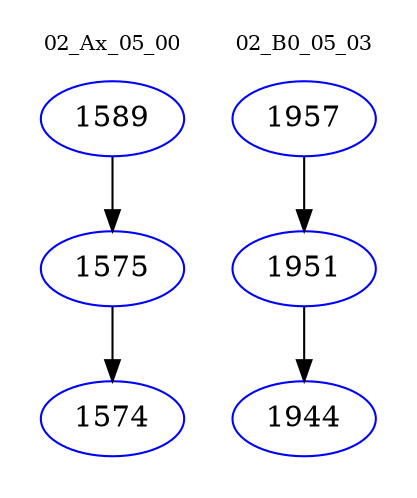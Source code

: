 digraph{
subgraph cluster_0 {
color = white
label = "02_Ax_05_00";
fontsize=10;
T0_1589 [label="1589", color="blue"]
T0_1589 -> T0_1575 [color="black"]
T0_1575 [label="1575", color="blue"]
T0_1575 -> T0_1574 [color="black"]
T0_1574 [label="1574", color="blue"]
}
subgraph cluster_1 {
color = white
label = "02_B0_05_03";
fontsize=10;
T1_1957 [label="1957", color="blue"]
T1_1957 -> T1_1951 [color="black"]
T1_1951 [label="1951", color="blue"]
T1_1951 -> T1_1944 [color="black"]
T1_1944 [label="1944", color="blue"]
}
}
